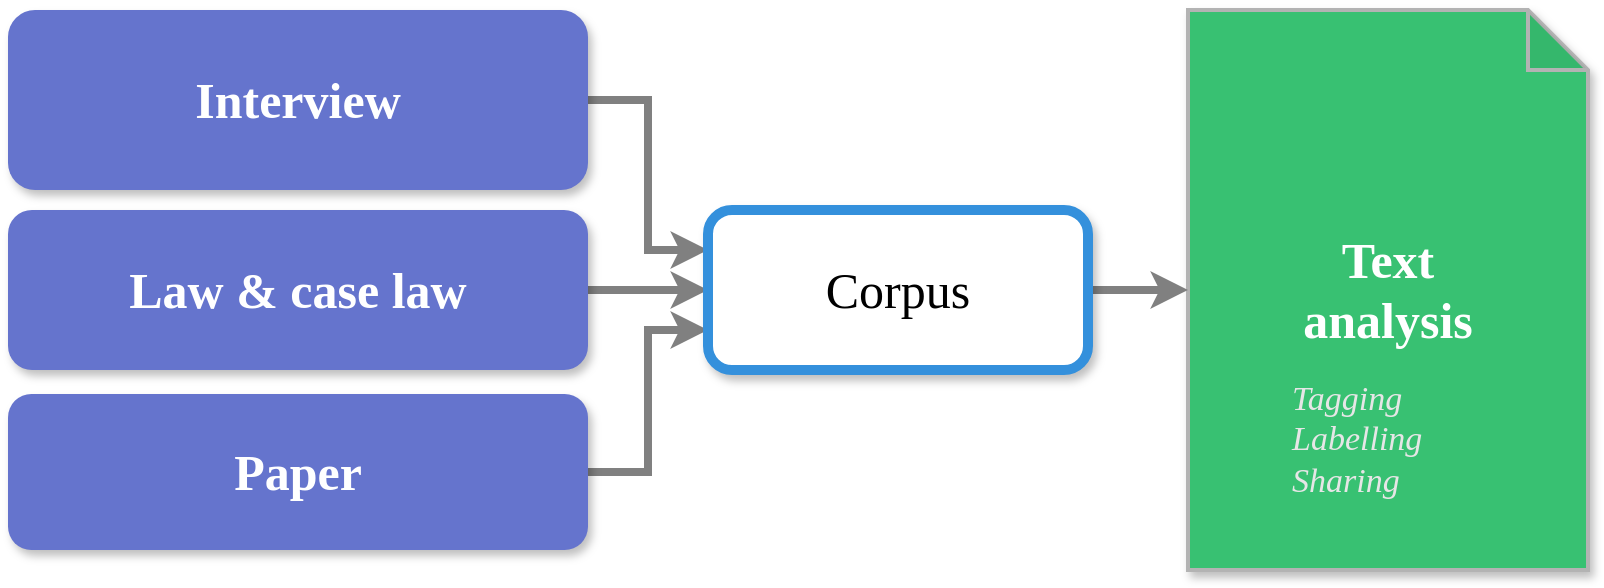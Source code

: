 <mxfile version="14.4.3" type="device"><diagram id="C5RBs43oDa-KdzZeNtuy" name="Page-1"><mxGraphModel dx="1741" dy="672" grid="1" gridSize="10" guides="1" tooltips="1" connect="1" arrows="1" fold="1" page="1" pageScale="1" pageWidth="827" pageHeight="1169" math="0" shadow="0"><root><mxCell id="WIyWlLk6GJQsqaUBKTNV-0"/><mxCell id="WIyWlLk6GJQsqaUBKTNV-1" parent="WIyWlLk6GJQsqaUBKTNV-0"/><mxCell id="bb2OZE4Qiu_NWPol9CDr-13" style="edgeStyle=orthogonalEdgeStyle;rounded=0;orthogonalLoop=1;jettySize=auto;html=1;entryX=0;entryY=0.25;entryDx=0;entryDy=0;fontFamily=Tahoma;fontSize=25;fontColor=#000000;strokeWidth=4;strokeColor=#808080;" edge="1" parent="WIyWlLk6GJQsqaUBKTNV-1" source="WIyWlLk6GJQsqaUBKTNV-3" target="atxdtbdGoyf55cSWyNgH-1"><mxGeometry relative="1" as="geometry"/></mxCell><mxCell id="WIyWlLk6GJQsqaUBKTNV-3" value="Interview" style="rounded=1;whiteSpace=wrap;html=1;fontSize=25;glass=0;strokeWidth=1;shadow=1;fontStyle=1;strokeColor=none;fontColor=#FFFFFF;fontFamily=Tahoma;fillColor=#6574CD;" parent="WIyWlLk6GJQsqaUBKTNV-1" vertex="1"><mxGeometry x="-370" y="130" width="290" height="90" as="geometry"/></mxCell><mxCell id="bb2OZE4Qiu_NWPol9CDr-12" style="edgeStyle=orthogonalEdgeStyle;rounded=0;orthogonalLoop=1;jettySize=auto;html=1;entryX=0;entryY=0.5;entryDx=0;entryDy=0;fontFamily=Tahoma;fontSize=25;fontColor=#000000;strokeWidth=4;strokeColor=#808080;" edge="1" parent="WIyWlLk6GJQsqaUBKTNV-1" source="WIyWlLk6GJQsqaUBKTNV-7" target="atxdtbdGoyf55cSWyNgH-1"><mxGeometry relative="1" as="geometry"/></mxCell><mxCell id="WIyWlLk6GJQsqaUBKTNV-7" value="Law &amp;amp; case law" style="rounded=1;whiteSpace=wrap;html=1;fontSize=25;glass=0;strokeWidth=1;shadow=1;strokeColor=none;fontStyle=1;fontColor=#FFFFFF;fontFamily=Tahoma;fillColor=#6574CD;" parent="WIyWlLk6GJQsqaUBKTNV-1" vertex="1"><mxGeometry x="-370" y="230" width="290" height="80" as="geometry"/></mxCell><mxCell id="bb2OZE4Qiu_NWPol9CDr-11" style="edgeStyle=orthogonalEdgeStyle;rounded=0;orthogonalLoop=1;jettySize=auto;html=1;entryX=0;entryY=0.75;entryDx=0;entryDy=0;fontFamily=Tahoma;fontSize=25;fontColor=#000000;strokeWidth=4;strokeColor=#808080;" edge="1" parent="WIyWlLk6GJQsqaUBKTNV-1" source="elI65XaPvkoSDL-mgKxj-1" target="atxdtbdGoyf55cSWyNgH-1"><mxGeometry relative="1" as="geometry"/></mxCell><mxCell id="elI65XaPvkoSDL-mgKxj-1" value="Paper" style="rounded=1;whiteSpace=wrap;html=1;fontSize=25;glass=0;strokeWidth=1;shadow=1;strokeColor=none;fontStyle=1;fontColor=#FFFFFF;fontFamily=Tahoma;fillColor=#6574CD;" parent="WIyWlLk6GJQsqaUBKTNV-1" vertex="1"><mxGeometry x="-370" y="322" width="290" height="78" as="geometry"/></mxCell><mxCell id="6axVadHkkYCUo_Szwbi8-1" value="&lt;b style=&quot;font-size: 25px;&quot;&gt;Text &lt;br style=&quot;font-size: 25px;&quot;&gt;analysis&lt;/b&gt;" style="shape=note;whiteSpace=wrap;html=1;backgroundOutline=1;darkOpacity=0.05;fontColor=#FFFFFF;labelBorderColor=none;strokeColor=#B3B3B3;strokeWidth=2;perimeterSpacing=0;fontSize=25;fillColor=#38c172;fontFamily=Tahoma;shadow=1;" parent="WIyWlLk6GJQsqaUBKTNV-1" vertex="1"><mxGeometry x="220" y="130" width="200" height="280" as="geometry"/></mxCell><mxCell id="6axVadHkkYCUo_Szwbi8-3" value="&lt;font color=&quot;#e6e6e6&quot; style=&quot;font-size: 17px;&quot;&gt;Tagging&lt;br style=&quot;font-size: 17px;&quot;&gt;Labelling&lt;br style=&quot;font-size: 17px;&quot;&gt;Sharing&lt;/font&gt;" style="text;html=1;align=left;verticalAlign=middle;resizable=0;points=[];autosize=1;fontStyle=2;fontSize=17;fontFamily=Tahoma;" parent="WIyWlLk6GJQsqaUBKTNV-1" vertex="1"><mxGeometry x="270" y="310" width="80" height="70" as="geometry"/></mxCell><mxCell id="bb2OZE4Qiu_NWPol9CDr-14" style="edgeStyle=orthogonalEdgeStyle;rounded=0;orthogonalLoop=1;jettySize=auto;html=1;exitX=1;exitY=0.5;exitDx=0;exitDy=0;fontFamily=Tahoma;fontSize=25;fontColor=#000000;strokeWidth=4;strokeColor=#808080;" edge="1" parent="WIyWlLk6GJQsqaUBKTNV-1" source="atxdtbdGoyf55cSWyNgH-1" target="6axVadHkkYCUo_Szwbi8-1"><mxGeometry relative="1" as="geometry"/></mxCell><mxCell id="atxdtbdGoyf55cSWyNgH-1" value="&lt;span style=&quot;font-size: 25px; font-style: normal;&quot;&gt;Corpus&lt;/span&gt;" style="rounded=1;whiteSpace=wrap;html=1;shadow=1;glass=0;strokeWidth=5;fontStyle=2;fontSize=25;fontFamily=Tahoma;align=center;sketch=0;strokeColor=#3490DC;" parent="WIyWlLk6GJQsqaUBKTNV-1" vertex="1"><mxGeometry x="-20" y="230" width="190" height="80" as="geometry"/></mxCell><mxCell id="bb2OZE4Qiu_NWPol9CDr-9" value="" style="shape=image;verticalLabelPosition=bottom;labelBackgroundColor=#ffffff;verticalAlign=top;aspect=fixed;imageAspect=0;image=http://localhost:88/storage/logo.png;fontFamily=Tahoma;" vertex="1" parent="WIyWlLk6GJQsqaUBKTNV-1"><mxGeometry x="54" y="322" width="42" height="42" as="geometry"/></mxCell></root></mxGraphModel></diagram></mxfile>